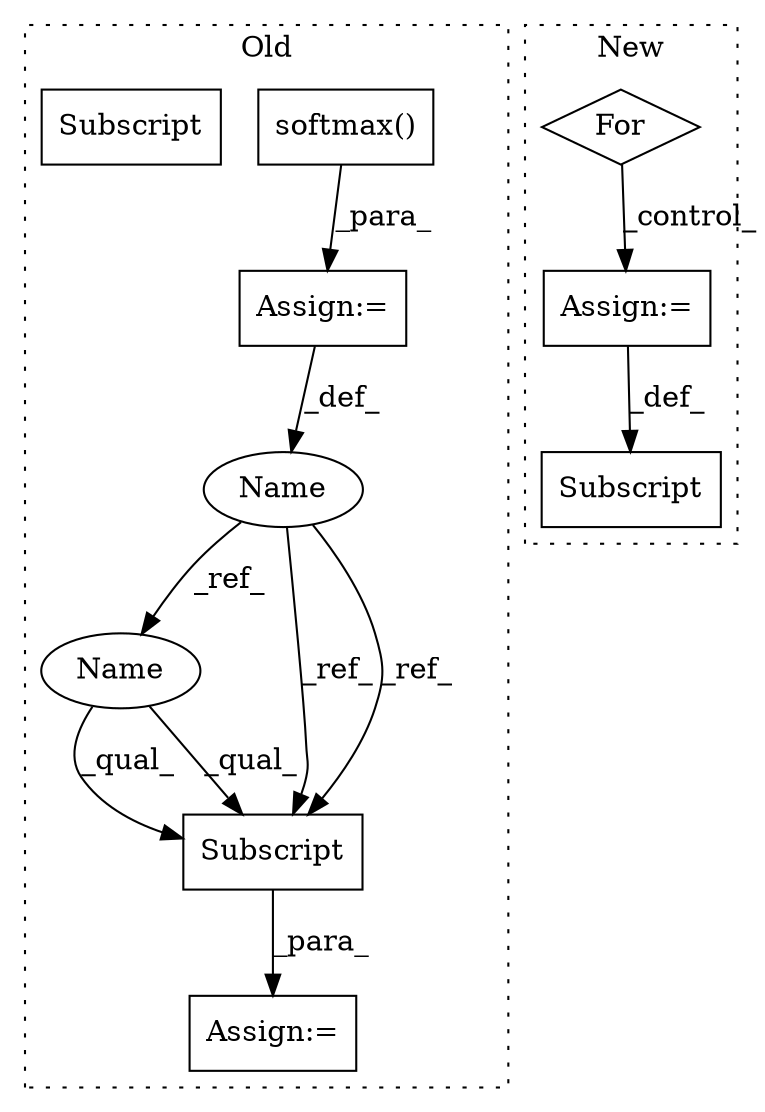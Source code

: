 digraph G {
subgraph cluster0 {
1 [label="softmax()" a="75" s="1645" l="42" shape="box"];
3 [label="Assign:=" a="68" s="1718" l="3" shape="box"];
4 [label="Assign:=" a="68" s="1642" l="3" shape="box"];
5 [label="Name" a="87" s="1637" l="5" shape="ellipse"];
6 [label="Subscript" a="63" s="1721,0" l="11,0" shape="box"];
9 [label="Name" a="87" s="1721" l="5" shape="ellipse"];
10 [label="Subscript" a="63" s="1721,0" l="11,0" shape="box"];
label = "Old";
style="dotted";
}
subgraph cluster1 {
2 [label="Subscript" a="63" s="2298,0" l="14,0" shape="box"];
7 [label="Assign:=" a="68" s="2312" l="3" shape="box"];
8 [label="For" a="107" s="2261,2280" l="4,18" shape="diamond"];
label = "New";
style="dotted";
}
1 -> 4 [label="_para_"];
4 -> 5 [label="_def_"];
5 -> 10 [label="_ref_"];
5 -> 9 [label="_ref_"];
5 -> 10 [label="_ref_"];
7 -> 2 [label="_def_"];
8 -> 7 [label="_control_"];
9 -> 10 [label="_qual_"];
9 -> 10 [label="_qual_"];
10 -> 3 [label="_para_"];
}